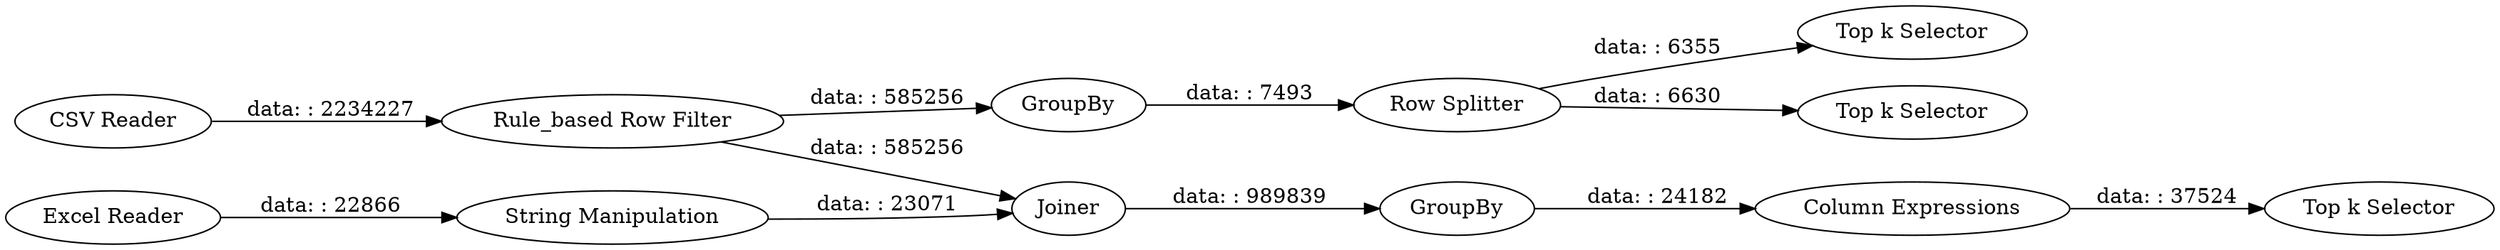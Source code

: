 digraph {
	"5733596717591225120_8" [label="String Manipulation"]
	"5733596717591225120_2" [label="CSV Reader"]
	"5733596717591225120_4" [label=GroupBy]
	"5733596717591225120_3" [label="Rule_based Row Filter"]
	"5733596717591225120_9" [label=Joiner]
	"5733596717591225120_7" [label="Top k Selector"]
	"5733596717591225120_6" [label="Top k Selector"]
	"5733596717591225120_1" [label="Excel Reader"]
	"5733596717591225120_5" [label="Row Splitter"]
	"5733596717591225120_11" [label="Column Expressions"]
	"5733596717591225120_12" [label="Top k Selector"]
	"5733596717591225120_10" [label=GroupBy]
	"5733596717591225120_11" -> "5733596717591225120_12" [label="data: : 37524"]
	"5733596717591225120_1" -> "5733596717591225120_8" [label="data: : 22866"]
	"5733596717591225120_9" -> "5733596717591225120_10" [label="data: : 989839"]
	"5733596717591225120_5" -> "5733596717591225120_7" [label="data: : 6355"]
	"5733596717591225120_4" -> "5733596717591225120_5" [label="data: : 7493"]
	"5733596717591225120_8" -> "5733596717591225120_9" [label="data: : 23071"]
	"5733596717591225120_3" -> "5733596717591225120_4" [label="data: : 585256"]
	"5733596717591225120_3" -> "5733596717591225120_9" [label="data: : 585256"]
	"5733596717591225120_5" -> "5733596717591225120_6" [label="data: : 6630"]
	"5733596717591225120_2" -> "5733596717591225120_3" [label="data: : 2234227"]
	"5733596717591225120_10" -> "5733596717591225120_11" [label="data: : 24182"]
	rankdir=LR
}
